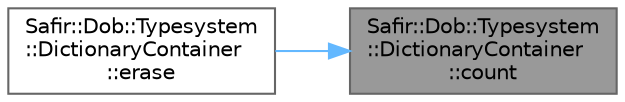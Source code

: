 digraph "Safir::Dob::Typesystem::DictionaryContainer::count"
{
 // LATEX_PDF_SIZE
  bgcolor="transparent";
  edge [fontname=Helvetica,fontsize=10,labelfontname=Helvetica,labelfontsize=10];
  node [fontname=Helvetica,fontsize=10,shape=box,height=0.2,width=0.4];
  rankdir="RL";
  Node1 [label="Safir::Dob::Typesystem\l::DictionaryContainer\l::count",height=0.2,width=0.4,color="gray40", fillcolor="grey60", style="filled", fontcolor="black",tooltip=" "];
  Node1 -> Node2 [dir="back",color="steelblue1",style="solid"];
  Node2 [label="Safir::Dob::Typesystem\l::DictionaryContainer\l::erase",height=0.2,width=0.4,color="grey40", fillcolor="white", style="filled",URL="$a01427.html#a888c248295d49ffaf556fca21fd7536d",tooltip=" "];
}
